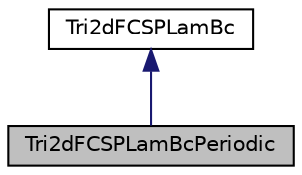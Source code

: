 digraph "Tri2dFCSPLamBcPeriodic"
{
  edge [fontname="Helvetica",fontsize="10",labelfontname="Helvetica",labelfontsize="10"];
  node [fontname="Helvetica",fontsize="10",shape=record];
  Node1 [label="Tri2dFCSPLamBcPeriodic",height=0.2,width=0.4,color="black", fillcolor="grey75", style="filled" fontcolor="black"];
  Node2 -> Node1 [dir="back",color="midnightblue",fontsize="10",style="solid",fontname="Helvetica"];
  Node2 [label="Tri2dFCSPLamBc",height=0.2,width=0.4,color="black", fillcolor="white", style="filled",URL="$classTri2dFCSPLamBc.html",tooltip="Class Tri2dFCSPLamBc holds the data and specifies the operations for various boundary conditions rela..."];
}
